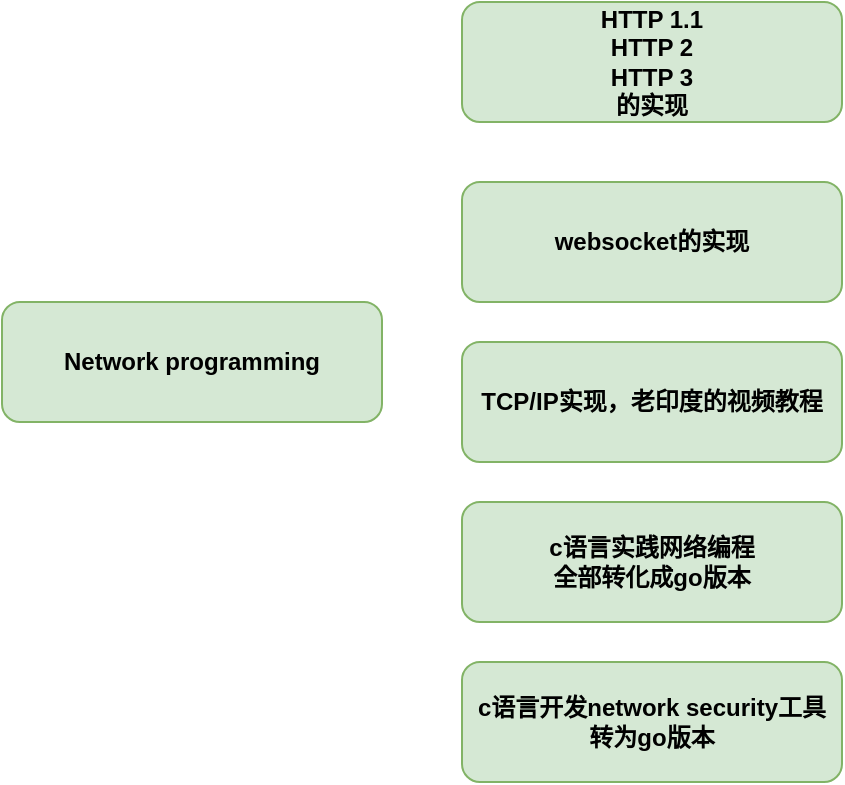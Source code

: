 <mxfile version="15.8.2" type="github">
  <diagram id="0s8cTg6v9soxQN45e6xL" name="Page-1">
    <mxGraphModel dx="1209" dy="652" grid="1" gridSize="10" guides="1" tooltips="1" connect="1" arrows="1" fold="1" page="1" pageScale="1" pageWidth="827" pageHeight="1169" math="0" shadow="0">
      <root>
        <mxCell id="0" />
        <mxCell id="1" parent="0" />
        <mxCell id="AEV82TeRLSni-RmIB6BL-1" value="Network programming" style="rounded=1;whiteSpace=wrap;html=1;fillColor=#d5e8d4;strokeColor=#82b366;fontStyle=1" vertex="1" parent="1">
          <mxGeometry x="40" y="200" width="190" height="60" as="geometry" />
        </mxCell>
        <mxCell id="AEV82TeRLSni-RmIB6BL-2" value="HTTP 1.1&lt;br&gt;HTTP 2&lt;br&gt;HTTP 3&lt;br&gt;的实现" style="rounded=1;whiteSpace=wrap;html=1;fillColor=#d5e8d4;strokeColor=#82b366;fontStyle=1" vertex="1" parent="1">
          <mxGeometry x="270" y="50" width="190" height="60" as="geometry" />
        </mxCell>
        <mxCell id="AEV82TeRLSni-RmIB6BL-3" value="c语言实践网络编程&lt;br&gt;全部转化成go版本" style="rounded=1;whiteSpace=wrap;html=1;fillColor=#d5e8d4;strokeColor=#82b366;fontStyle=1" vertex="1" parent="1">
          <mxGeometry x="270" y="300" width="190" height="60" as="geometry" />
        </mxCell>
        <mxCell id="AEV82TeRLSni-RmIB6BL-4" value="websocket的实现" style="rounded=1;whiteSpace=wrap;html=1;fillColor=#d5e8d4;strokeColor=#82b366;fontStyle=1" vertex="1" parent="1">
          <mxGeometry x="270" y="140" width="190" height="60" as="geometry" />
        </mxCell>
        <mxCell id="AEV82TeRLSni-RmIB6BL-5" value="c语言开发network security工具&lt;br&gt;转为go版本" style="rounded=1;whiteSpace=wrap;html=1;fillColor=#d5e8d4;strokeColor=#82b366;fontStyle=1" vertex="1" parent="1">
          <mxGeometry x="270" y="380" width="190" height="60" as="geometry" />
        </mxCell>
        <mxCell id="AEV82TeRLSni-RmIB6BL-6" value="TCP/IP实现，老印度的视频教程" style="rounded=1;whiteSpace=wrap;html=1;fillColor=#d5e8d4;strokeColor=#82b366;fontStyle=1" vertex="1" parent="1">
          <mxGeometry x="270" y="220" width="190" height="60" as="geometry" />
        </mxCell>
      </root>
    </mxGraphModel>
  </diagram>
</mxfile>
